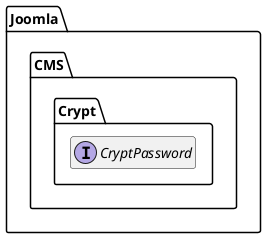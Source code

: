 @startuml
set namespaceSeparator \\
hide members
hide << alias >> circle

interface Joomla\\CMS\\Crypt\\CryptPassword
@enduml
